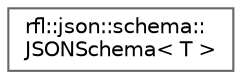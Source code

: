 digraph "类继承关系图"
{
 // LATEX_PDF_SIZE
  bgcolor="transparent";
  edge [fontname=Helvetica,fontsize=10,labelfontname=Helvetica,labelfontsize=10];
  node [fontname=Helvetica,fontsize=10,shape=box,height=0.2,width=0.4];
  rankdir="LR";
  Node0 [id="Node000000",label="rfl::json::schema::\lJSONSchema\< T \>",height=0.2,width=0.4,color="grey40", fillcolor="white", style="filled",URL="$structrfl_1_1json_1_1schema_1_1_j_s_o_n_schema.html",tooltip=" "];
}
